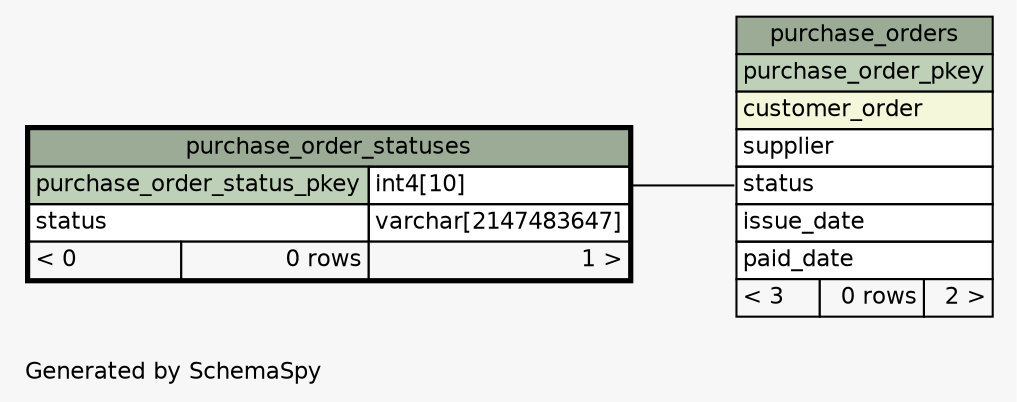 // dot 2.20.2 on Linux 2.6.28-13-generic
// SchemaSpy rev 514
digraph "oneDegreeRelationshipsDiagram" {
  graph [
    rankdir="RL"
    bgcolor="#f7f7f7"
    label="\nGenerated by SchemaSpy"
    labeljust="l"
    nodesep="0.18"
    ranksep="0.46"
    fontname="Helvetica"
    fontsize="11"
  ];
  node [
    fontname="Helvetica"
    fontsize="11"
    shape="plaintext"
  ];
  edge [
    arrowsize="0.8"
  ];
  "purchase_orders":"status":w -> "purchase_order_statuses":"purchase_order_status_pkey.type":e [arrowhead=none arrowtail=crowodot];
  "purchase_order_statuses" [
    label=<
    <TABLE BORDER="2" CELLBORDER="1" CELLSPACING="0" BGCOLOR="#ffffff">
      <TR><TD COLSPAN="3" BGCOLOR="#9bab96" ALIGN="CENTER">purchase_order_statuses</TD></TR>
      <TR><TD PORT="purchase_order_status_pkey" COLSPAN="2" BGCOLOR="#bed1b8" ALIGN="LEFT">purchase_order_status_pkey</TD><TD PORT="purchase_order_status_pkey.type" ALIGN="LEFT">int4[10]</TD></TR>
      <TR><TD PORT="status" COLSPAN="2" ALIGN="LEFT">status</TD><TD PORT="status.type" ALIGN="LEFT">varchar[2147483647]</TD></TR>
      <TR><TD ALIGN="LEFT" BGCOLOR="#f7f7f7">&lt; 0</TD><TD ALIGN="RIGHT" BGCOLOR="#f7f7f7">0 rows</TD><TD ALIGN="RIGHT" BGCOLOR="#f7f7f7">1 &gt;</TD></TR>
    </TABLE>>
    URL="purchase_order_statuses.html"
    tooltip="purchase_order_statuses"
  ];
  "purchase_orders" [
    label=<
    <TABLE BORDER="0" CELLBORDER="1" CELLSPACING="0" BGCOLOR="#ffffff">
      <TR><TD COLSPAN="3" BGCOLOR="#9bab96" ALIGN="CENTER">purchase_orders</TD></TR>
      <TR><TD PORT="purchase_order_pkey" COLSPAN="3" BGCOLOR="#bed1b8" ALIGN="LEFT">purchase_order_pkey</TD></TR>
      <TR><TD PORT="customer_order" COLSPAN="3" BGCOLOR="#f4f7da" ALIGN="LEFT">customer_order</TD></TR>
      <TR><TD PORT="supplier" COLSPAN="3" ALIGN="LEFT">supplier</TD></TR>
      <TR><TD PORT="status" COLSPAN="3" ALIGN="LEFT">status</TD></TR>
      <TR><TD PORT="issue_date" COLSPAN="3" ALIGN="LEFT">issue_date</TD></TR>
      <TR><TD PORT="paid_date" COLSPAN="3" ALIGN="LEFT">paid_date</TD></TR>
      <TR><TD ALIGN="LEFT" BGCOLOR="#f7f7f7">&lt; 3</TD><TD ALIGN="RIGHT" BGCOLOR="#f7f7f7">0 rows</TD><TD ALIGN="RIGHT" BGCOLOR="#f7f7f7">2 &gt;</TD></TR>
    </TABLE>>
    URL="purchase_orders.html"
    tooltip="purchase_orders"
  ];
}
